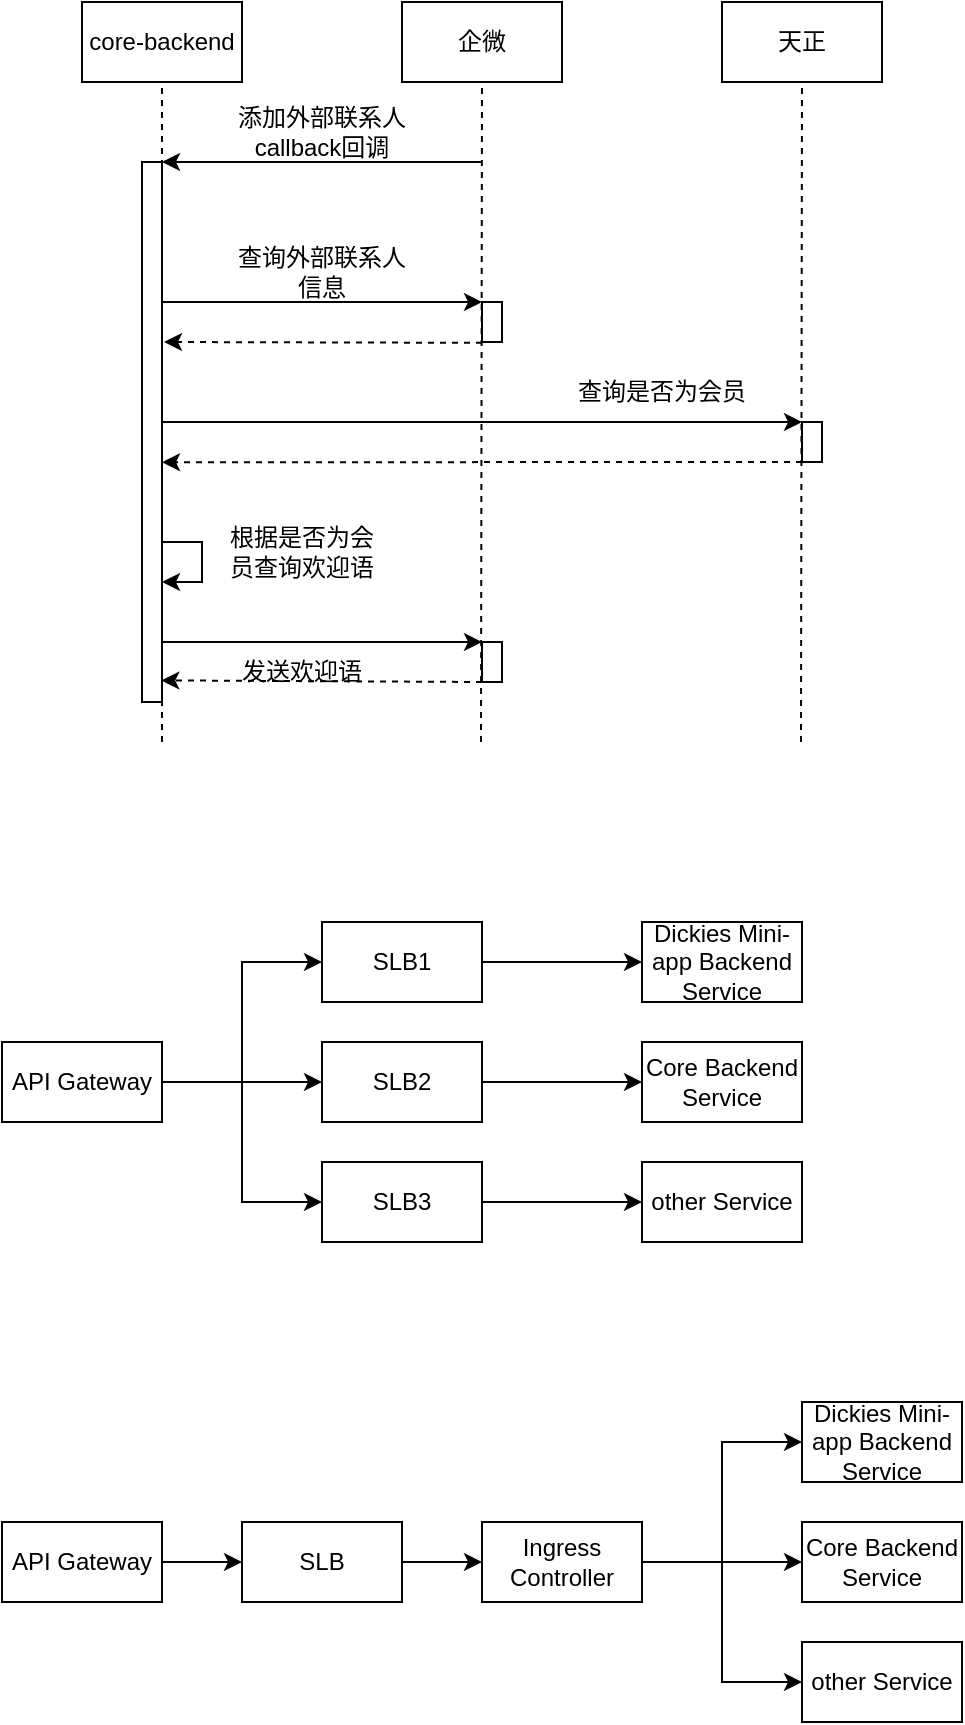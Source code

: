 <mxfile version="20.4.1" type="github">
  <diagram id="KCQneCu4ShJFoqbG489h" name="第 1 页">
    <mxGraphModel dx="774" dy="526" grid="1" gridSize="10" guides="1" tooltips="1" connect="1" arrows="1" fold="1" page="1" pageScale="1" pageWidth="827" pageHeight="1169" math="0" shadow="0">
      <root>
        <mxCell id="0" />
        <mxCell id="1" parent="0" />
        <mxCell id="XtTgDjlZ0TL9g039hwYP-12" value="core-backend" style="rounded=0;whiteSpace=wrap;html=1;" vertex="1" parent="1">
          <mxGeometry x="160" y="240" width="80" height="40" as="geometry" />
        </mxCell>
        <mxCell id="XtTgDjlZ0TL9g039hwYP-13" value="企微" style="rounded=0;whiteSpace=wrap;html=1;" vertex="1" parent="1">
          <mxGeometry x="320" y="240" width="80" height="40" as="geometry" />
        </mxCell>
        <mxCell id="XtTgDjlZ0TL9g039hwYP-14" value="天正" style="rounded=0;whiteSpace=wrap;html=1;" vertex="1" parent="1">
          <mxGeometry x="480" y="240" width="80" height="40" as="geometry" />
        </mxCell>
        <mxCell id="XtTgDjlZ0TL9g039hwYP-15" value="" style="endArrow=none;dashed=1;html=1;rounded=0;entryX=0.5;entryY=1;entryDx=0;entryDy=0;" edge="1" parent="1" target="XtTgDjlZ0TL9g039hwYP-12">
          <mxGeometry width="50" height="50" relative="1" as="geometry">
            <mxPoint x="200" y="610" as="sourcePoint" />
            <mxPoint x="210" y="430" as="targetPoint" />
          </mxGeometry>
        </mxCell>
        <mxCell id="XtTgDjlZ0TL9g039hwYP-16" value="" style="endArrow=none;dashed=1;html=1;rounded=0;entryX=0.5;entryY=1;entryDx=0;entryDy=0;" edge="1" parent="1" target="XtTgDjlZ0TL9g039hwYP-13">
          <mxGeometry width="50" height="50" relative="1" as="geometry">
            <mxPoint x="359.5" y="610" as="sourcePoint" />
            <mxPoint x="359.5" y="360" as="targetPoint" />
          </mxGeometry>
        </mxCell>
        <mxCell id="XtTgDjlZ0TL9g039hwYP-17" value="" style="endArrow=none;dashed=1;html=1;rounded=0;entryX=0.5;entryY=1;entryDx=0;entryDy=0;" edge="1" parent="1" target="XtTgDjlZ0TL9g039hwYP-14">
          <mxGeometry width="50" height="50" relative="1" as="geometry">
            <mxPoint x="519.5" y="610" as="sourcePoint" />
            <mxPoint x="519.5" y="360" as="targetPoint" />
          </mxGeometry>
        </mxCell>
        <mxCell id="XtTgDjlZ0TL9g039hwYP-18" value="" style="endArrow=classic;html=1;rounded=0;entryX=1;entryY=0;entryDx=0;entryDy=0;" edge="1" parent="1" target="XtTgDjlZ0TL9g039hwYP-20">
          <mxGeometry width="50" height="50" relative="1" as="geometry">
            <mxPoint x="360" y="320" as="sourcePoint" />
            <mxPoint x="220" y="320" as="targetPoint" />
          </mxGeometry>
        </mxCell>
        <mxCell id="XtTgDjlZ0TL9g039hwYP-19" value="添加外部联系人callback回调" style="text;html=1;strokeColor=none;fillColor=none;align=center;verticalAlign=middle;whiteSpace=wrap;rounded=0;" vertex="1" parent="1">
          <mxGeometry x="230" y="290" width="100" height="30" as="geometry" />
        </mxCell>
        <mxCell id="XtTgDjlZ0TL9g039hwYP-20" value="" style="rounded=0;whiteSpace=wrap;html=1;" vertex="1" parent="1">
          <mxGeometry x="190" y="320" width="10" height="270" as="geometry" />
        </mxCell>
        <mxCell id="XtTgDjlZ0TL9g039hwYP-47" value="查询外部联系人信息" style="text;html=1;strokeColor=none;fillColor=none;align=center;verticalAlign=middle;whiteSpace=wrap;rounded=0;" vertex="1" parent="1">
          <mxGeometry x="235" y="360" width="90" height="30" as="geometry" />
        </mxCell>
        <mxCell id="XtTgDjlZ0TL9g039hwYP-48" value="" style="endArrow=classic;html=1;rounded=0;" edge="1" parent="1">
          <mxGeometry width="50" height="50" relative="1" as="geometry">
            <mxPoint x="200" y="450" as="sourcePoint" />
            <mxPoint x="520" y="450" as="targetPoint" />
          </mxGeometry>
        </mxCell>
        <mxCell id="XtTgDjlZ0TL9g039hwYP-49" value="" style="rounded=0;whiteSpace=wrap;html=1;" vertex="1" parent="1">
          <mxGeometry x="520" y="450" width="10" height="20" as="geometry" />
        </mxCell>
        <mxCell id="XtTgDjlZ0TL9g039hwYP-50" value="查询是否为会员" style="text;html=1;strokeColor=none;fillColor=none;align=center;verticalAlign=middle;whiteSpace=wrap;rounded=0;" vertex="1" parent="1">
          <mxGeometry x="400" y="420" width="100" height="30" as="geometry" />
        </mxCell>
        <mxCell id="XtTgDjlZ0TL9g039hwYP-51" value="" style="endArrow=classic;html=1;rounded=0;entryX=1;entryY=0.556;entryDx=0;entryDy=0;entryPerimeter=0;dashed=1;" edge="1" parent="1" target="XtTgDjlZ0TL9g039hwYP-20">
          <mxGeometry width="50" height="50" relative="1" as="geometry">
            <mxPoint x="520" y="470" as="sourcePoint" />
            <mxPoint x="210" y="510" as="targetPoint" />
          </mxGeometry>
        </mxCell>
        <mxCell id="XtTgDjlZ0TL9g039hwYP-52" value="" style="endArrow=classic;html=1;rounded=0;" edge="1" parent="1">
          <mxGeometry width="50" height="50" relative="1" as="geometry">
            <mxPoint x="200" y="510" as="sourcePoint" />
            <mxPoint x="200" y="530.0" as="targetPoint" />
            <Array as="points">
              <mxPoint x="220" y="510" />
              <mxPoint x="220" y="530" />
            </Array>
          </mxGeometry>
        </mxCell>
        <mxCell id="XtTgDjlZ0TL9g039hwYP-53" value="根据是否为会员查询欢迎语" style="text;html=1;strokeColor=none;fillColor=none;align=center;verticalAlign=middle;whiteSpace=wrap;rounded=0;" vertex="1" parent="1">
          <mxGeometry x="230" y="500" width="80" height="30" as="geometry" />
        </mxCell>
        <mxCell id="XtTgDjlZ0TL9g039hwYP-54" value="" style="endArrow=classic;html=1;rounded=0;" edge="1" parent="1">
          <mxGeometry width="50" height="50" relative="1" as="geometry">
            <mxPoint x="200" y="560" as="sourcePoint" />
            <mxPoint x="360" y="560" as="targetPoint" />
          </mxGeometry>
        </mxCell>
        <mxCell id="XtTgDjlZ0TL9g039hwYP-55" value="" style="rounded=0;whiteSpace=wrap;html=1;" vertex="1" parent="1">
          <mxGeometry x="360" y="560" width="10" height="20" as="geometry" />
        </mxCell>
        <mxCell id="XtTgDjlZ0TL9g039hwYP-56" value="发送欢迎语" style="text;html=1;strokeColor=none;fillColor=none;align=center;verticalAlign=middle;whiteSpace=wrap;rounded=0;" vertex="1" parent="1">
          <mxGeometry x="235" y="560" width="70" height="30" as="geometry" />
        </mxCell>
        <mxCell id="XtTgDjlZ0TL9g039hwYP-57" value="" style="endArrow=classic;html=1;rounded=0;" edge="1" parent="1">
          <mxGeometry width="50" height="50" relative="1" as="geometry">
            <mxPoint x="200" y="390" as="sourcePoint" />
            <mxPoint x="360" y="390" as="targetPoint" />
          </mxGeometry>
        </mxCell>
        <mxCell id="XtTgDjlZ0TL9g039hwYP-58" value="" style="endArrow=classic;html=1;rounded=0;entryX=0.967;entryY=0.96;entryDx=0;entryDy=0;entryPerimeter=0;dashed=1;exitX=0;exitY=1;exitDx=0;exitDy=0;" edge="1" parent="1" source="XtTgDjlZ0TL9g039hwYP-55" target="XtTgDjlZ0TL9g039hwYP-20">
          <mxGeometry width="50" height="50" relative="1" as="geometry">
            <mxPoint x="530" y="500.0" as="sourcePoint" />
            <mxPoint x="209.36" y="499.68" as="targetPoint" />
          </mxGeometry>
        </mxCell>
        <mxCell id="XtTgDjlZ0TL9g039hwYP-59" value="" style="endArrow=classic;html=1;rounded=0;dashed=1;exitX=0;exitY=1;exitDx=0;exitDy=0;" edge="1" parent="1">
          <mxGeometry width="50" height="50" relative="1" as="geometry">
            <mxPoint x="360" y="410.42" as="sourcePoint" />
            <mxPoint x="201" y="410" as="targetPoint" />
          </mxGeometry>
        </mxCell>
        <mxCell id="XtTgDjlZ0TL9g039hwYP-60" value="" style="rounded=0;whiteSpace=wrap;html=1;" vertex="1" parent="1">
          <mxGeometry x="360" y="390" width="10" height="20" as="geometry" />
        </mxCell>
        <mxCell id="XtTgDjlZ0TL9g039hwYP-67" value="" style="edgeStyle=orthogonalEdgeStyle;rounded=0;orthogonalLoop=1;jettySize=auto;html=1;" edge="1" parent="1" source="XtTgDjlZ0TL9g039hwYP-64" target="XtTgDjlZ0TL9g039hwYP-65">
          <mxGeometry relative="1" as="geometry" />
        </mxCell>
        <mxCell id="XtTgDjlZ0TL9g039hwYP-76" style="edgeStyle=orthogonalEdgeStyle;rounded=0;orthogonalLoop=1;jettySize=auto;html=1;exitX=1;exitY=0.5;exitDx=0;exitDy=0;entryX=0;entryY=0.5;entryDx=0;entryDy=0;" edge="1" parent="1" source="XtTgDjlZ0TL9g039hwYP-64" target="XtTgDjlZ0TL9g039hwYP-74">
          <mxGeometry relative="1" as="geometry" />
        </mxCell>
        <mxCell id="XtTgDjlZ0TL9g039hwYP-77" style="edgeStyle=orthogonalEdgeStyle;rounded=0;orthogonalLoop=1;jettySize=auto;html=1;exitX=1;exitY=0.5;exitDx=0;exitDy=0;entryX=0;entryY=0.5;entryDx=0;entryDy=0;" edge="1" parent="1" source="XtTgDjlZ0TL9g039hwYP-64" target="XtTgDjlZ0TL9g039hwYP-71">
          <mxGeometry relative="1" as="geometry" />
        </mxCell>
        <mxCell id="XtTgDjlZ0TL9g039hwYP-64" value="API Gateway" style="rounded=0;whiteSpace=wrap;html=1;" vertex="1" parent="1">
          <mxGeometry x="120" y="760" width="80" height="40" as="geometry" />
        </mxCell>
        <mxCell id="XtTgDjlZ0TL9g039hwYP-68" value="" style="edgeStyle=orthogonalEdgeStyle;rounded=0;orthogonalLoop=1;jettySize=auto;html=1;" edge="1" parent="1" source="XtTgDjlZ0TL9g039hwYP-65" target="XtTgDjlZ0TL9g039hwYP-66">
          <mxGeometry relative="1" as="geometry" />
        </mxCell>
        <mxCell id="XtTgDjlZ0TL9g039hwYP-65" value="SLB2" style="rounded=0;whiteSpace=wrap;html=1;" vertex="1" parent="1">
          <mxGeometry x="280" y="760" width="80" height="40" as="geometry" />
        </mxCell>
        <mxCell id="XtTgDjlZ0TL9g039hwYP-66" value="Core Backend Service" style="rounded=0;whiteSpace=wrap;html=1;" vertex="1" parent="1">
          <mxGeometry x="440" y="760" width="80" height="40" as="geometry" />
        </mxCell>
        <mxCell id="XtTgDjlZ0TL9g039hwYP-70" value="" style="edgeStyle=orthogonalEdgeStyle;rounded=0;orthogonalLoop=1;jettySize=auto;html=1;" edge="1" parent="1" source="XtTgDjlZ0TL9g039hwYP-71" target="XtTgDjlZ0TL9g039hwYP-72">
          <mxGeometry relative="1" as="geometry" />
        </mxCell>
        <mxCell id="XtTgDjlZ0TL9g039hwYP-71" value="SLB3" style="rounded=0;whiteSpace=wrap;html=1;" vertex="1" parent="1">
          <mxGeometry x="280" y="820" width="80" height="40" as="geometry" />
        </mxCell>
        <mxCell id="XtTgDjlZ0TL9g039hwYP-72" value="other Service" style="rounded=0;whiteSpace=wrap;html=1;" vertex="1" parent="1">
          <mxGeometry x="440" y="820" width="80" height="40" as="geometry" />
        </mxCell>
        <mxCell id="XtTgDjlZ0TL9g039hwYP-73" value="" style="edgeStyle=orthogonalEdgeStyle;rounded=0;orthogonalLoop=1;jettySize=auto;html=1;" edge="1" parent="1" source="XtTgDjlZ0TL9g039hwYP-74" target="XtTgDjlZ0TL9g039hwYP-75">
          <mxGeometry relative="1" as="geometry" />
        </mxCell>
        <mxCell id="XtTgDjlZ0TL9g039hwYP-74" value="SLB1" style="rounded=0;whiteSpace=wrap;html=1;" vertex="1" parent="1">
          <mxGeometry x="280" y="700" width="80" height="40" as="geometry" />
        </mxCell>
        <mxCell id="XtTgDjlZ0TL9g039hwYP-75" value="Dickies Mini-app Backend Service" style="rounded=0;whiteSpace=wrap;html=1;" vertex="1" parent="1">
          <mxGeometry x="440" y="700" width="80" height="40" as="geometry" />
        </mxCell>
        <mxCell id="XtTgDjlZ0TL9g039hwYP-78" value="" style="edgeStyle=orthogonalEdgeStyle;rounded=0;orthogonalLoop=1;jettySize=auto;html=1;" edge="1" parent="1" source="XtTgDjlZ0TL9g039hwYP-81" target="XtTgDjlZ0TL9g039hwYP-83">
          <mxGeometry relative="1" as="geometry" />
        </mxCell>
        <mxCell id="XtTgDjlZ0TL9g039hwYP-81" value="API Gateway" style="rounded=0;whiteSpace=wrap;html=1;" vertex="1" parent="1">
          <mxGeometry x="120" y="1000" width="80" height="40" as="geometry" />
        </mxCell>
        <mxCell id="XtTgDjlZ0TL9g039hwYP-82" value="" style="edgeStyle=orthogonalEdgeStyle;rounded=0;orthogonalLoop=1;jettySize=auto;html=1;exitX=1;exitY=0.5;exitDx=0;exitDy=0;" edge="1" parent="1" source="XtTgDjlZ0TL9g039hwYP-91" target="XtTgDjlZ0TL9g039hwYP-84">
          <mxGeometry relative="1" as="geometry">
            <mxPoint x="480" y="1020" as="sourcePoint" />
          </mxGeometry>
        </mxCell>
        <mxCell id="XtTgDjlZ0TL9g039hwYP-93" style="edgeStyle=orthogonalEdgeStyle;rounded=0;orthogonalLoop=1;jettySize=auto;html=1;exitX=1;exitY=0.5;exitDx=0;exitDy=0;entryX=0;entryY=0.5;entryDx=0;entryDy=0;" edge="1" parent="1" source="XtTgDjlZ0TL9g039hwYP-83" target="XtTgDjlZ0TL9g039hwYP-91">
          <mxGeometry relative="1" as="geometry" />
        </mxCell>
        <mxCell id="XtTgDjlZ0TL9g039hwYP-83" value="SLB" style="rounded=0;whiteSpace=wrap;html=1;" vertex="1" parent="1">
          <mxGeometry x="240" y="1000" width="80" height="40" as="geometry" />
        </mxCell>
        <mxCell id="XtTgDjlZ0TL9g039hwYP-84" value="Core Backend Service" style="rounded=0;whiteSpace=wrap;html=1;" vertex="1" parent="1">
          <mxGeometry x="520" y="1000" width="80" height="40" as="geometry" />
        </mxCell>
        <mxCell id="XtTgDjlZ0TL9g039hwYP-87" value="other Service" style="rounded=0;whiteSpace=wrap;html=1;" vertex="1" parent="1">
          <mxGeometry x="520" y="1060" width="80" height="40" as="geometry" />
        </mxCell>
        <mxCell id="XtTgDjlZ0TL9g039hwYP-90" value="Dickies Mini-app Backend Service" style="rounded=0;whiteSpace=wrap;html=1;" vertex="1" parent="1">
          <mxGeometry x="520" y="940" width="80" height="40" as="geometry" />
        </mxCell>
        <mxCell id="XtTgDjlZ0TL9g039hwYP-94" style="edgeStyle=orthogonalEdgeStyle;rounded=0;orthogonalLoop=1;jettySize=auto;html=1;exitX=1;exitY=0.5;exitDx=0;exitDy=0;entryX=0;entryY=0.5;entryDx=0;entryDy=0;" edge="1" parent="1" source="XtTgDjlZ0TL9g039hwYP-91" target="XtTgDjlZ0TL9g039hwYP-90">
          <mxGeometry relative="1" as="geometry" />
        </mxCell>
        <mxCell id="XtTgDjlZ0TL9g039hwYP-95" style="edgeStyle=orthogonalEdgeStyle;rounded=0;orthogonalLoop=1;jettySize=auto;html=1;exitX=1;exitY=0.5;exitDx=0;exitDy=0;entryX=0;entryY=0.5;entryDx=0;entryDy=0;" edge="1" parent="1" source="XtTgDjlZ0TL9g039hwYP-91" target="XtTgDjlZ0TL9g039hwYP-87">
          <mxGeometry relative="1" as="geometry" />
        </mxCell>
        <mxCell id="XtTgDjlZ0TL9g039hwYP-91" value="Ingress Controller" style="rounded=0;whiteSpace=wrap;html=1;" vertex="1" parent="1">
          <mxGeometry x="360" y="1000" width="80" height="40" as="geometry" />
        </mxCell>
      </root>
    </mxGraphModel>
  </diagram>
</mxfile>

